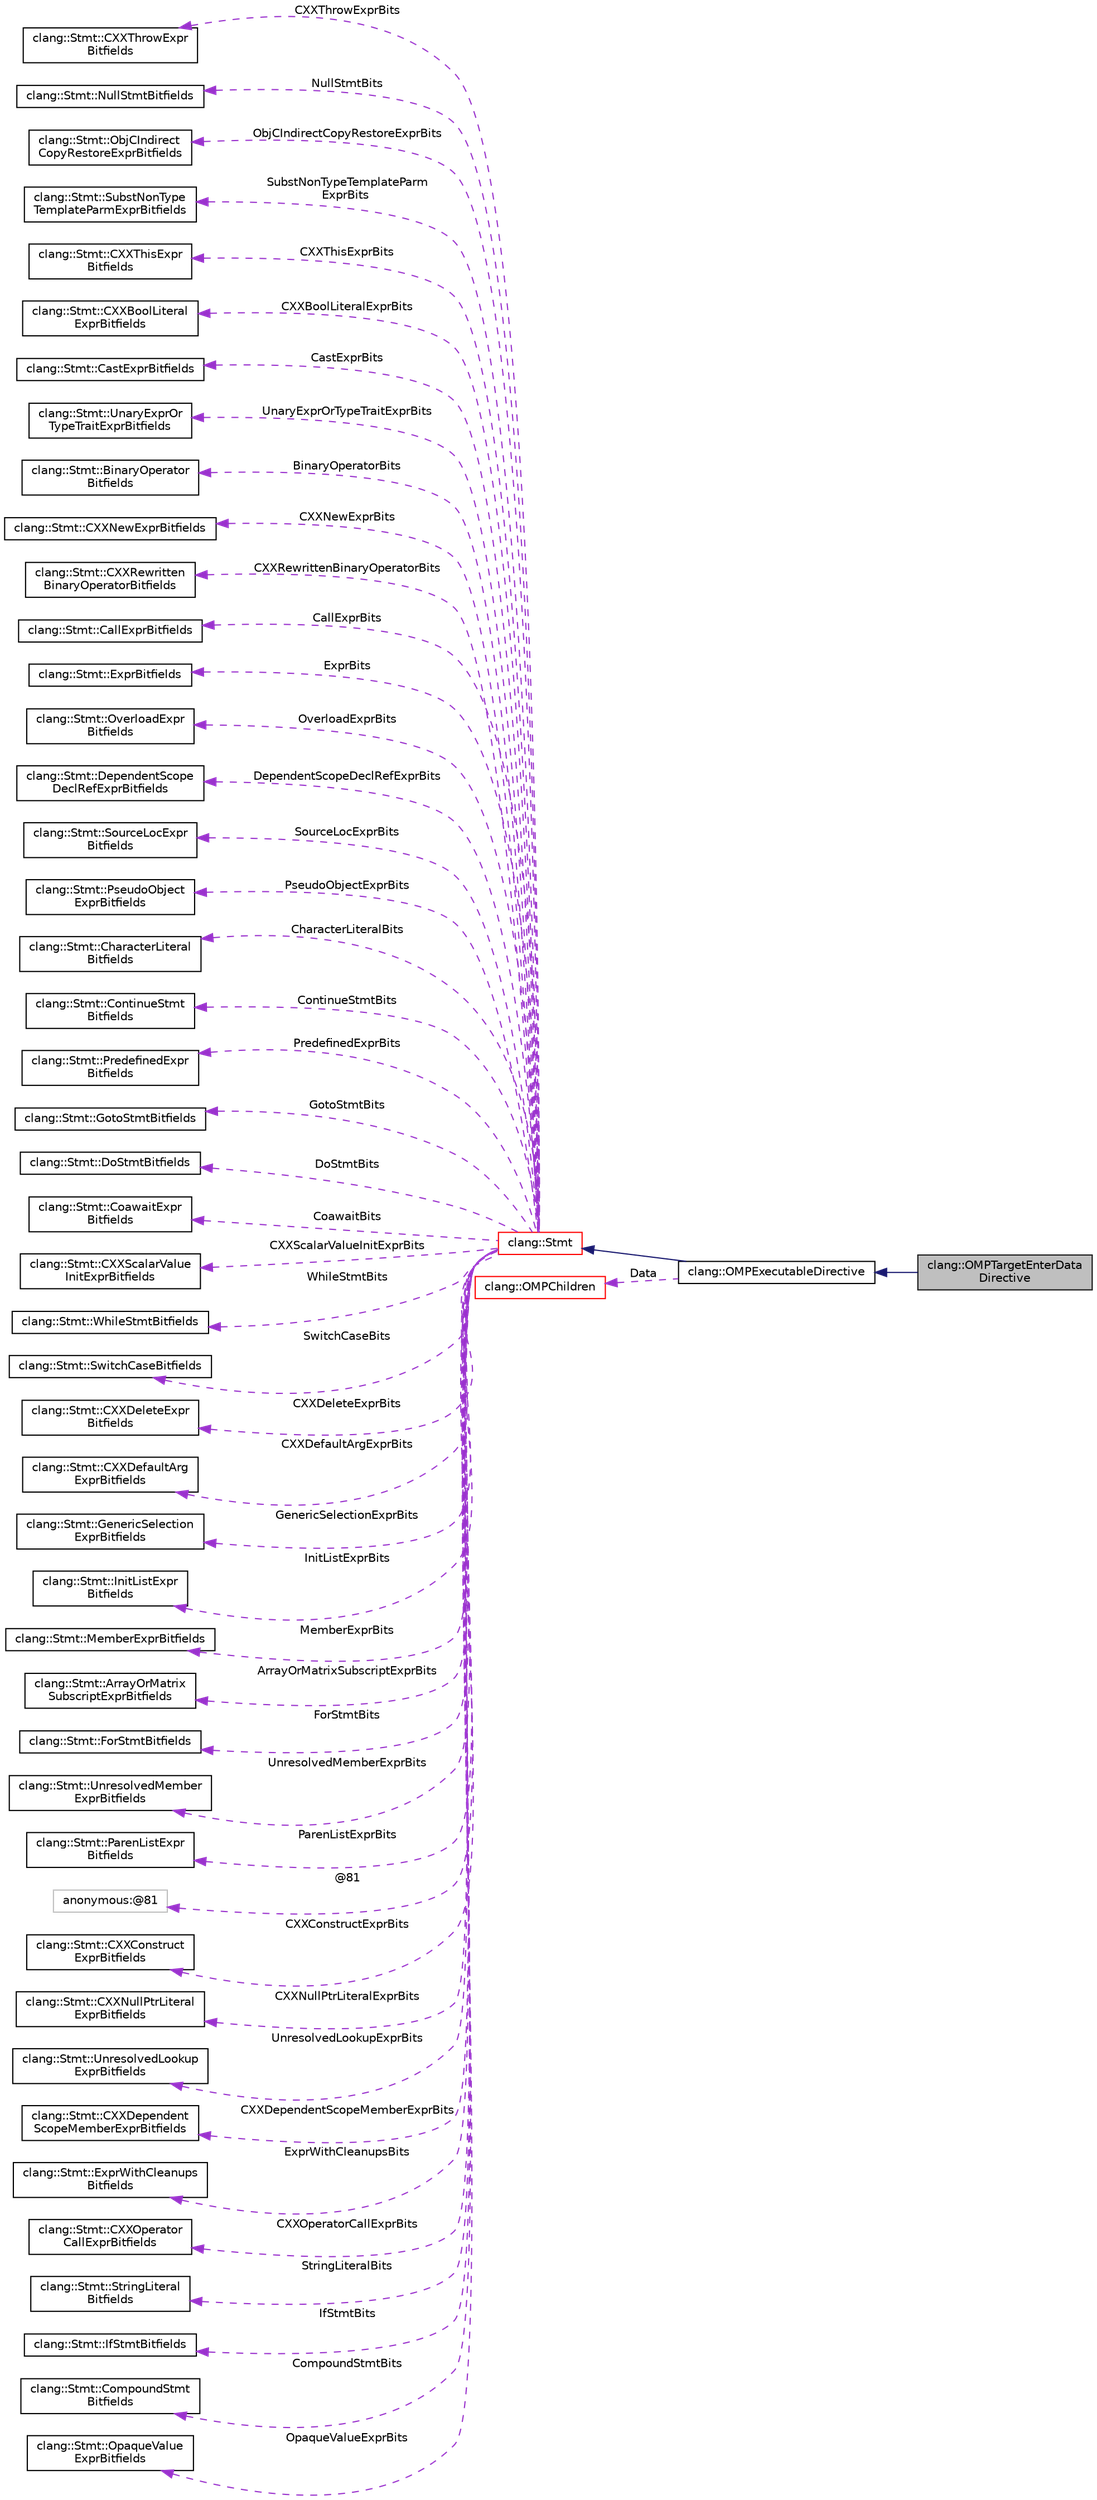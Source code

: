 digraph "clang::OMPTargetEnterDataDirective"
{
 // LATEX_PDF_SIZE
  bgcolor="transparent";
  edge [fontname="Helvetica",fontsize="10",labelfontname="Helvetica",labelfontsize="10"];
  node [fontname="Helvetica",fontsize="10",shape=record];
  rankdir="LR";
  Node1 [label="clang::OMPTargetEnterData\lDirective",height=0.2,width=0.4,color="black", fillcolor="grey75", style="filled", fontcolor="black",tooltip="This represents '#pragma omp target enter data' directive."];
  Node2 -> Node1 [dir="back",color="midnightblue",fontsize="10",style="solid",fontname="Helvetica"];
  Node2 [label="clang::OMPExecutableDirective",height=0.2,width=0.4,color="black",URL="$classclang_1_1OMPExecutableDirective.html",tooltip="This is a basic class for representing single OpenMP executable directive."];
  Node3 -> Node2 [dir="back",color="midnightblue",fontsize="10",style="solid",fontname="Helvetica"];
  Node3 [label="clang::Stmt",height=0.2,width=0.4,color="red",URL="$classclang_1_1Stmt.html",tooltip="Stmt - This represents one statement."];
  Node4 -> Node3 [dir="back",color="darkorchid3",fontsize="10",style="dashed",label=" CXXThrowExprBits" ,fontname="Helvetica"];
  Node4 [label="clang::Stmt::CXXThrowExpr\lBitfields",height=0.2,width=0.4,color="black",URL="$classclang_1_1Stmt_1_1CXXThrowExprBitfields.html",tooltip=" "];
  Node5 -> Node3 [dir="back",color="darkorchid3",fontsize="10",style="dashed",label=" NullStmtBits" ,fontname="Helvetica"];
  Node5 [label="clang::Stmt::NullStmtBitfields",height=0.2,width=0.4,color="black",URL="$classclang_1_1Stmt_1_1NullStmtBitfields.html",tooltip=" "];
  Node6 -> Node3 [dir="back",color="darkorchid3",fontsize="10",style="dashed",label=" ObjCIndirectCopyRestoreExprBits" ,fontname="Helvetica"];
  Node6 [label="clang::Stmt::ObjCIndirect\lCopyRestoreExprBitfields",height=0.2,width=0.4,color="black",URL="$classclang_1_1Stmt_1_1ObjCIndirectCopyRestoreExprBitfields.html",tooltip=" "];
  Node7 -> Node3 [dir="back",color="darkorchid3",fontsize="10",style="dashed",label=" SubstNonTypeTemplateParm\lExprBits" ,fontname="Helvetica"];
  Node7 [label="clang::Stmt::SubstNonType\lTemplateParmExprBitfields",height=0.2,width=0.4,color="black",URL="$classclang_1_1Stmt_1_1SubstNonTypeTemplateParmExprBitfields.html",tooltip=" "];
  Node8 -> Node3 [dir="back",color="darkorchid3",fontsize="10",style="dashed",label=" CXXThisExprBits" ,fontname="Helvetica"];
  Node8 [label="clang::Stmt::CXXThisExpr\lBitfields",height=0.2,width=0.4,color="black",URL="$classclang_1_1Stmt_1_1CXXThisExprBitfields.html",tooltip=" "];
  Node9 -> Node3 [dir="back",color="darkorchid3",fontsize="10",style="dashed",label=" CXXBoolLiteralExprBits" ,fontname="Helvetica"];
  Node9 [label="clang::Stmt::CXXBoolLiteral\lExprBitfields",height=0.2,width=0.4,color="black",URL="$classclang_1_1Stmt_1_1CXXBoolLiteralExprBitfields.html",tooltip=" "];
  Node10 -> Node3 [dir="back",color="darkorchid3",fontsize="10",style="dashed",label=" CastExprBits" ,fontname="Helvetica"];
  Node10 [label="clang::Stmt::CastExprBitfields",height=0.2,width=0.4,color="black",URL="$classclang_1_1Stmt_1_1CastExprBitfields.html",tooltip=" "];
  Node11 -> Node3 [dir="back",color="darkorchid3",fontsize="10",style="dashed",label=" UnaryExprOrTypeTraitExprBits" ,fontname="Helvetica"];
  Node11 [label="clang::Stmt::UnaryExprOr\lTypeTraitExprBitfields",height=0.2,width=0.4,color="black",URL="$classclang_1_1Stmt_1_1UnaryExprOrTypeTraitExprBitfields.html",tooltip=" "];
  Node12 -> Node3 [dir="back",color="darkorchid3",fontsize="10",style="dashed",label=" BinaryOperatorBits" ,fontname="Helvetica"];
  Node12 [label="clang::Stmt::BinaryOperator\lBitfields",height=0.2,width=0.4,color="black",URL="$classclang_1_1Stmt_1_1BinaryOperatorBitfields.html",tooltip=" "];
  Node13 -> Node3 [dir="back",color="darkorchid3",fontsize="10",style="dashed",label=" CXXNewExprBits" ,fontname="Helvetica"];
  Node13 [label="clang::Stmt::CXXNewExprBitfields",height=0.2,width=0.4,color="black",URL="$classclang_1_1Stmt_1_1CXXNewExprBitfields.html",tooltip=" "];
  Node14 -> Node3 [dir="back",color="darkorchid3",fontsize="10",style="dashed",label=" CXXRewrittenBinaryOperatorBits" ,fontname="Helvetica"];
  Node14 [label="clang::Stmt::CXXRewritten\lBinaryOperatorBitfields",height=0.2,width=0.4,color="black",URL="$classclang_1_1Stmt_1_1CXXRewrittenBinaryOperatorBitfields.html",tooltip=" "];
  Node15 -> Node3 [dir="back",color="darkorchid3",fontsize="10",style="dashed",label=" CallExprBits" ,fontname="Helvetica"];
  Node15 [label="clang::Stmt::CallExprBitfields",height=0.2,width=0.4,color="black",URL="$classclang_1_1Stmt_1_1CallExprBitfields.html",tooltip=" "];
  Node16 -> Node3 [dir="back",color="darkorchid3",fontsize="10",style="dashed",label=" ExprBits" ,fontname="Helvetica"];
  Node16 [label="clang::Stmt::ExprBitfields",height=0.2,width=0.4,color="black",URL="$classclang_1_1Stmt_1_1ExprBitfields.html",tooltip=" "];
  Node17 -> Node3 [dir="back",color="darkorchid3",fontsize="10",style="dashed",label=" OverloadExprBits" ,fontname="Helvetica"];
  Node17 [label="clang::Stmt::OverloadExpr\lBitfields",height=0.2,width=0.4,color="black",URL="$classclang_1_1Stmt_1_1OverloadExprBitfields.html",tooltip=" "];
  Node18 -> Node3 [dir="back",color="darkorchid3",fontsize="10",style="dashed",label=" DependentScopeDeclRefExprBits" ,fontname="Helvetica"];
  Node18 [label="clang::Stmt::DependentScope\lDeclRefExprBitfields",height=0.2,width=0.4,color="black",URL="$classclang_1_1Stmt_1_1DependentScopeDeclRefExprBitfields.html",tooltip=" "];
  Node19 -> Node3 [dir="back",color="darkorchid3",fontsize="10",style="dashed",label=" SourceLocExprBits" ,fontname="Helvetica"];
  Node19 [label="clang::Stmt::SourceLocExpr\lBitfields",height=0.2,width=0.4,color="black",URL="$classclang_1_1Stmt_1_1SourceLocExprBitfields.html",tooltip=" "];
  Node20 -> Node3 [dir="back",color="darkorchid3",fontsize="10",style="dashed",label=" PseudoObjectExprBits" ,fontname="Helvetica"];
  Node20 [label="clang::Stmt::PseudoObject\lExprBitfields",height=0.2,width=0.4,color="black",URL="$classclang_1_1Stmt_1_1PseudoObjectExprBitfields.html",tooltip=" "];
  Node21 -> Node3 [dir="back",color="darkorchid3",fontsize="10",style="dashed",label=" CharacterLiteralBits" ,fontname="Helvetica"];
  Node21 [label="clang::Stmt::CharacterLiteral\lBitfields",height=0.2,width=0.4,color="black",URL="$classclang_1_1Stmt_1_1CharacterLiteralBitfields.html",tooltip=" "];
  Node22 -> Node3 [dir="back",color="darkorchid3",fontsize="10",style="dashed",label=" ContinueStmtBits" ,fontname="Helvetica"];
  Node22 [label="clang::Stmt::ContinueStmt\lBitfields",height=0.2,width=0.4,color="black",URL="$classclang_1_1Stmt_1_1ContinueStmtBitfields.html",tooltip=" "];
  Node23 -> Node3 [dir="back",color="darkorchid3",fontsize="10",style="dashed",label=" PredefinedExprBits" ,fontname="Helvetica"];
  Node23 [label="clang::Stmt::PredefinedExpr\lBitfields",height=0.2,width=0.4,color="black",URL="$classclang_1_1Stmt_1_1PredefinedExprBitfields.html",tooltip=" "];
  Node24 -> Node3 [dir="back",color="darkorchid3",fontsize="10",style="dashed",label=" GotoStmtBits" ,fontname="Helvetica"];
  Node24 [label="clang::Stmt::GotoStmtBitfields",height=0.2,width=0.4,color="black",URL="$classclang_1_1Stmt_1_1GotoStmtBitfields.html",tooltip=" "];
  Node25 -> Node3 [dir="back",color="darkorchid3",fontsize="10",style="dashed",label=" DoStmtBits" ,fontname="Helvetica"];
  Node25 [label="clang::Stmt::DoStmtBitfields",height=0.2,width=0.4,color="black",URL="$classclang_1_1Stmt_1_1DoStmtBitfields.html",tooltip=" "];
  Node26 -> Node3 [dir="back",color="darkorchid3",fontsize="10",style="dashed",label=" CoawaitBits" ,fontname="Helvetica"];
  Node26 [label="clang::Stmt::CoawaitExpr\lBitfields",height=0.2,width=0.4,color="black",URL="$classclang_1_1Stmt_1_1CoawaitExprBitfields.html",tooltip=" "];
  Node27 -> Node3 [dir="back",color="darkorchid3",fontsize="10",style="dashed",label=" CXXScalarValueInitExprBits" ,fontname="Helvetica"];
  Node27 [label="clang::Stmt::CXXScalarValue\lInitExprBitfields",height=0.2,width=0.4,color="black",URL="$classclang_1_1Stmt_1_1CXXScalarValueInitExprBitfields.html",tooltip=" "];
  Node28 -> Node3 [dir="back",color="darkorchid3",fontsize="10",style="dashed",label=" WhileStmtBits" ,fontname="Helvetica"];
  Node28 [label="clang::Stmt::WhileStmtBitfields",height=0.2,width=0.4,color="black",URL="$classclang_1_1Stmt_1_1WhileStmtBitfields.html",tooltip=" "];
  Node29 -> Node3 [dir="back",color="darkorchid3",fontsize="10",style="dashed",label=" SwitchCaseBits" ,fontname="Helvetica"];
  Node29 [label="clang::Stmt::SwitchCaseBitfields",height=0.2,width=0.4,color="black",URL="$classclang_1_1Stmt_1_1SwitchCaseBitfields.html",tooltip=" "];
  Node30 -> Node3 [dir="back",color="darkorchid3",fontsize="10",style="dashed",label=" CXXDeleteExprBits" ,fontname="Helvetica"];
  Node30 [label="clang::Stmt::CXXDeleteExpr\lBitfields",height=0.2,width=0.4,color="black",URL="$classclang_1_1Stmt_1_1CXXDeleteExprBitfields.html",tooltip=" "];
  Node31 -> Node3 [dir="back",color="darkorchid3",fontsize="10",style="dashed",label=" CXXDefaultArgExprBits" ,fontname="Helvetica"];
  Node31 [label="clang::Stmt::CXXDefaultArg\lExprBitfields",height=0.2,width=0.4,color="black",URL="$classclang_1_1Stmt_1_1CXXDefaultArgExprBitfields.html",tooltip=" "];
  Node32 -> Node3 [dir="back",color="darkorchid3",fontsize="10",style="dashed",label=" GenericSelectionExprBits" ,fontname="Helvetica"];
  Node32 [label="clang::Stmt::GenericSelection\lExprBitfields",height=0.2,width=0.4,color="black",URL="$classclang_1_1Stmt_1_1GenericSelectionExprBitfields.html",tooltip=" "];
  Node33 -> Node3 [dir="back",color="darkorchid3",fontsize="10",style="dashed",label=" InitListExprBits" ,fontname="Helvetica"];
  Node33 [label="clang::Stmt::InitListExpr\lBitfields",height=0.2,width=0.4,color="black",URL="$classclang_1_1Stmt_1_1InitListExprBitfields.html",tooltip=" "];
  Node34 -> Node3 [dir="back",color="darkorchid3",fontsize="10",style="dashed",label=" MemberExprBits" ,fontname="Helvetica"];
  Node34 [label="clang::Stmt::MemberExprBitfields",height=0.2,width=0.4,color="black",URL="$classclang_1_1Stmt_1_1MemberExprBitfields.html",tooltip=" "];
  Node35 -> Node3 [dir="back",color="darkorchid3",fontsize="10",style="dashed",label=" ArrayOrMatrixSubscriptExprBits" ,fontname="Helvetica"];
  Node35 [label="clang::Stmt::ArrayOrMatrix\lSubscriptExprBitfields",height=0.2,width=0.4,color="black",URL="$classclang_1_1Stmt_1_1ArrayOrMatrixSubscriptExprBitfields.html",tooltip=" "];
  Node36 -> Node3 [dir="back",color="darkorchid3",fontsize="10",style="dashed",label=" ForStmtBits" ,fontname="Helvetica"];
  Node36 [label="clang::Stmt::ForStmtBitfields",height=0.2,width=0.4,color="black",URL="$classclang_1_1Stmt_1_1ForStmtBitfields.html",tooltip=" "];
  Node37 -> Node3 [dir="back",color="darkorchid3",fontsize="10",style="dashed",label=" UnresolvedMemberExprBits" ,fontname="Helvetica"];
  Node37 [label="clang::Stmt::UnresolvedMember\lExprBitfields",height=0.2,width=0.4,color="black",URL="$classclang_1_1Stmt_1_1UnresolvedMemberExprBitfields.html",tooltip=" "];
  Node38 -> Node3 [dir="back",color="darkorchid3",fontsize="10",style="dashed",label=" ParenListExprBits" ,fontname="Helvetica"];
  Node38 [label="clang::Stmt::ParenListExpr\lBitfields",height=0.2,width=0.4,color="black",URL="$classclang_1_1Stmt_1_1ParenListExprBitfields.html",tooltip=" "];
  Node39 -> Node3 [dir="back",color="darkorchid3",fontsize="10",style="dashed",label=" @81" ,fontname="Helvetica"];
  Node39 [label="anonymous:@81",height=0.2,width=0.4,color="grey75",tooltip=" "];
  Node40 -> Node3 [dir="back",color="darkorchid3",fontsize="10",style="dashed",label=" CXXConstructExprBits" ,fontname="Helvetica"];
  Node40 [label="clang::Stmt::CXXConstruct\lExprBitfields",height=0.2,width=0.4,color="black",URL="$classclang_1_1Stmt_1_1CXXConstructExprBitfields.html",tooltip=" "];
  Node41 -> Node3 [dir="back",color="darkorchid3",fontsize="10",style="dashed",label=" CXXNullPtrLiteralExprBits" ,fontname="Helvetica"];
  Node41 [label="clang::Stmt::CXXNullPtrLiteral\lExprBitfields",height=0.2,width=0.4,color="black",URL="$classclang_1_1Stmt_1_1CXXNullPtrLiteralExprBitfields.html",tooltip=" "];
  Node42 -> Node3 [dir="back",color="darkorchid3",fontsize="10",style="dashed",label=" UnresolvedLookupExprBits" ,fontname="Helvetica"];
  Node42 [label="clang::Stmt::UnresolvedLookup\lExprBitfields",height=0.2,width=0.4,color="black",URL="$classclang_1_1Stmt_1_1UnresolvedLookupExprBitfields.html",tooltip=" "];
  Node43 -> Node3 [dir="back",color="darkorchid3",fontsize="10",style="dashed",label=" CXXDependentScopeMemberExprBits" ,fontname="Helvetica"];
  Node43 [label="clang::Stmt::CXXDependent\lScopeMemberExprBitfields",height=0.2,width=0.4,color="black",URL="$classclang_1_1Stmt_1_1CXXDependentScopeMemberExprBitfields.html",tooltip=" "];
  Node44 -> Node3 [dir="back",color="darkorchid3",fontsize="10",style="dashed",label=" ExprWithCleanupsBits" ,fontname="Helvetica"];
  Node44 [label="clang::Stmt::ExprWithCleanups\lBitfields",height=0.2,width=0.4,color="black",URL="$classclang_1_1Stmt_1_1ExprWithCleanupsBitfields.html",tooltip=" "];
  Node45 -> Node3 [dir="back",color="darkorchid3",fontsize="10",style="dashed",label=" CXXOperatorCallExprBits" ,fontname="Helvetica"];
  Node45 [label="clang::Stmt::CXXOperator\lCallExprBitfields",height=0.2,width=0.4,color="black",URL="$classclang_1_1Stmt_1_1CXXOperatorCallExprBitfields.html",tooltip=" "];
  Node46 -> Node3 [dir="back",color="darkorchid3",fontsize="10",style="dashed",label=" StringLiteralBits" ,fontname="Helvetica"];
  Node46 [label="clang::Stmt::StringLiteral\lBitfields",height=0.2,width=0.4,color="black",URL="$classclang_1_1Stmt_1_1StringLiteralBitfields.html",tooltip=" "];
  Node47 -> Node3 [dir="back",color="darkorchid3",fontsize="10",style="dashed",label=" IfStmtBits" ,fontname="Helvetica"];
  Node47 [label="clang::Stmt::IfStmtBitfields",height=0.2,width=0.4,color="black",URL="$classclang_1_1Stmt_1_1IfStmtBitfields.html",tooltip=" "];
  Node48 -> Node3 [dir="back",color="darkorchid3",fontsize="10",style="dashed",label=" CompoundStmtBits" ,fontname="Helvetica"];
  Node48 [label="clang::Stmt::CompoundStmt\lBitfields",height=0.2,width=0.4,color="black",URL="$classclang_1_1Stmt_1_1CompoundStmtBitfields.html",tooltip=" "];
  Node49 -> Node3 [dir="back",color="darkorchid3",fontsize="10",style="dashed",label=" OpaqueValueExprBits" ,fontname="Helvetica"];
  Node49 [label="clang::Stmt::OpaqueValue\lExprBitfields",height=0.2,width=0.4,color="black",URL="$classclang_1_1Stmt_1_1OpaqueValueExprBitfields.html",tooltip=" "];
  Node67 -> Node2 [dir="back",color="darkorchid3",fontsize="10",style="dashed",label=" Data" ,fontname="Helvetica"];
  Node67 [label="clang::OMPChildren",height=0.2,width=0.4,color="red",URL="$classclang_1_1OMPChildren.html",tooltip="Contains data for OpenMP directives: clauses, children expressions/statements (helpers for codegen) a..."];
}
